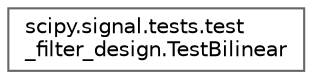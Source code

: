 digraph "Graphical Class Hierarchy"
{
 // LATEX_PDF_SIZE
  bgcolor="transparent";
  edge [fontname=Helvetica,fontsize=10,labelfontname=Helvetica,labelfontsize=10];
  node [fontname=Helvetica,fontsize=10,shape=box,height=0.2,width=0.4];
  rankdir="LR";
  Node0 [id="Node000000",label="scipy.signal.tests.test\l_filter_design.TestBilinear",height=0.2,width=0.4,color="grey40", fillcolor="white", style="filled",URL="$dc/de4/classscipy_1_1signal_1_1tests_1_1test__filter__design_1_1TestBilinear.html",tooltip=" "];
}
